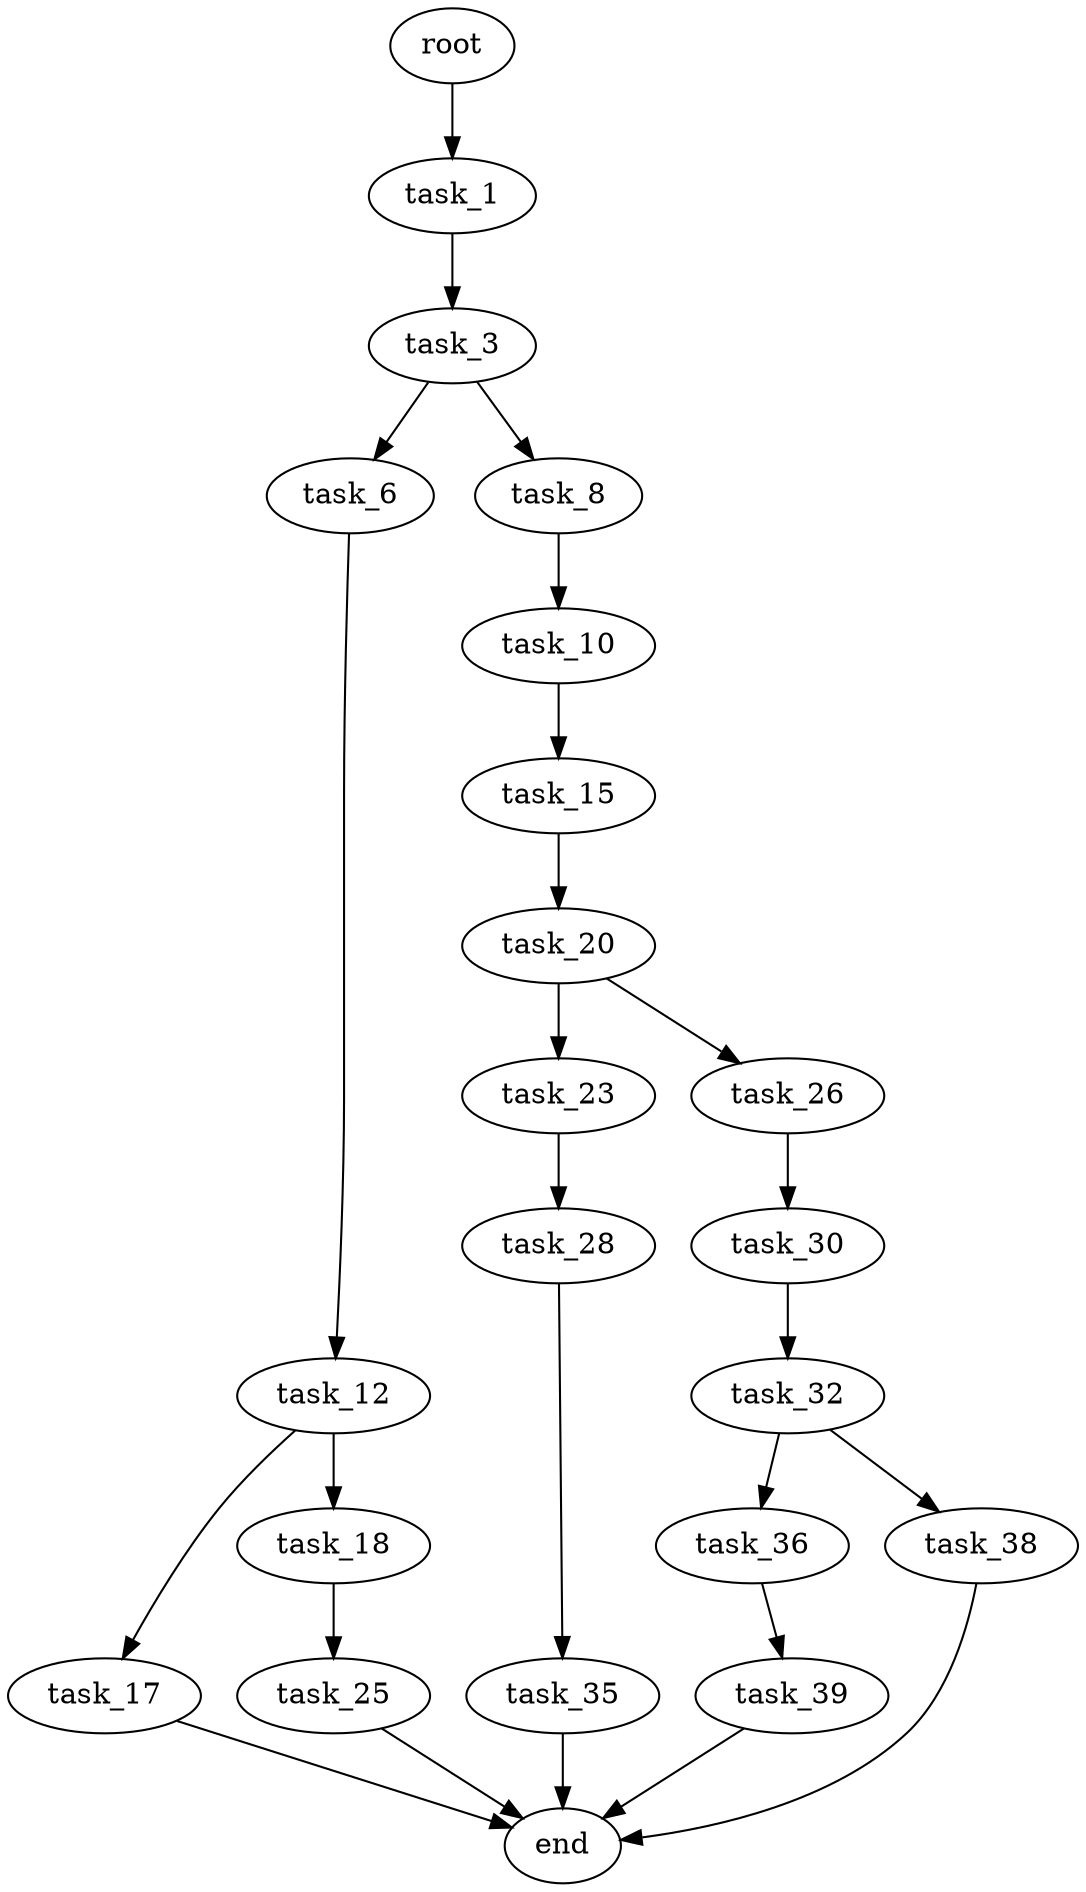 digraph G {
  root [size="0.000000"];
  task_1 [size="940245608.000000"];
  task_3 [size="3866643155.000000"];
  task_6 [size="231928233984.000000"];
  task_8 [size="156749425853.000000"];
  task_10 [size="3576768454.000000"];
  task_12 [size="6848216207.000000"];
  task_15 [size="33865834616.000000"];
  task_17 [size="28991029248.000000"];
  task_18 [size="68719476736.000000"];
  task_20 [size="68719476736.000000"];
  task_23 [size="187114627418.000000"];
  task_25 [size="669542530684.000000"];
  task_26 [size="231928233984.000000"];
  task_28 [size="9187697049.000000"];
  task_30 [size="368293445632.000000"];
  task_32 [size="134217728000.000000"];
  task_35 [size="345300392220.000000"];
  task_36 [size="134217728000.000000"];
  task_38 [size="14086331991.000000"];
  task_39 [size="549755813888.000000"];
  end [size="0.000000"];

  root -> task_1 [size="1.000000"];
  task_1 -> task_3 [size="75497472.000000"];
  task_3 -> task_6 [size="134217728.000000"];
  task_3 -> task_8 [size="134217728.000000"];
  task_6 -> task_12 [size="301989888.000000"];
  task_8 -> task_10 [size="411041792.000000"];
  task_10 -> task_15 [size="75497472.000000"];
  task_12 -> task_17 [size="209715200.000000"];
  task_12 -> task_18 [size="209715200.000000"];
  task_15 -> task_20 [size="679477248.000000"];
  task_17 -> end [size="1.000000"];
  task_18 -> task_25 [size="134217728.000000"];
  task_20 -> task_23 [size="134217728.000000"];
  task_20 -> task_26 [size="134217728.000000"];
  task_23 -> task_28 [size="134217728.000000"];
  task_25 -> end [size="1.000000"];
  task_26 -> task_30 [size="301989888.000000"];
  task_28 -> task_35 [size="209715200.000000"];
  task_30 -> task_32 [size="411041792.000000"];
  task_32 -> task_36 [size="209715200.000000"];
  task_32 -> task_38 [size="209715200.000000"];
  task_35 -> end [size="1.000000"];
  task_36 -> task_39 [size="209715200.000000"];
  task_38 -> end [size="1.000000"];
  task_39 -> end [size="1.000000"];
}
